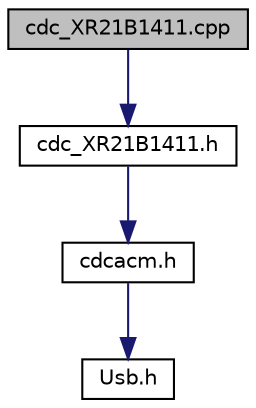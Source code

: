 digraph "cdc_XR21B1411.cpp"
{
  edge [fontname="Helvetica",fontsize="10",labelfontname="Helvetica",labelfontsize="10"];
  node [fontname="Helvetica",fontsize="10",shape=record];
  Node1 [label="cdc_XR21B1411.cpp",height=0.2,width=0.4,color="black", fillcolor="grey75", style="filled" fontcolor="black"];
  Node1 -> Node2 [color="midnightblue",fontsize="10",style="solid",fontname="Helvetica"];
  Node2 [label="cdc_XR21B1411.h",height=0.2,width=0.4,color="black", fillcolor="white", style="filled",URL="$cdc___x_r21_b1411_8h.html"];
  Node2 -> Node3 [color="midnightblue",fontsize="10",style="solid",fontname="Helvetica"];
  Node3 [label="cdcacm.h",height=0.2,width=0.4,color="black", fillcolor="white", style="filled",URL="$cdcacm_8h.html"];
  Node3 -> Node4 [color="midnightblue",fontsize="10",style="solid",fontname="Helvetica"];
  Node4 [label="Usb.h",height=0.2,width=0.4,color="black", fillcolor="white", style="filled",URL="$_usb_8h.html"];
}
